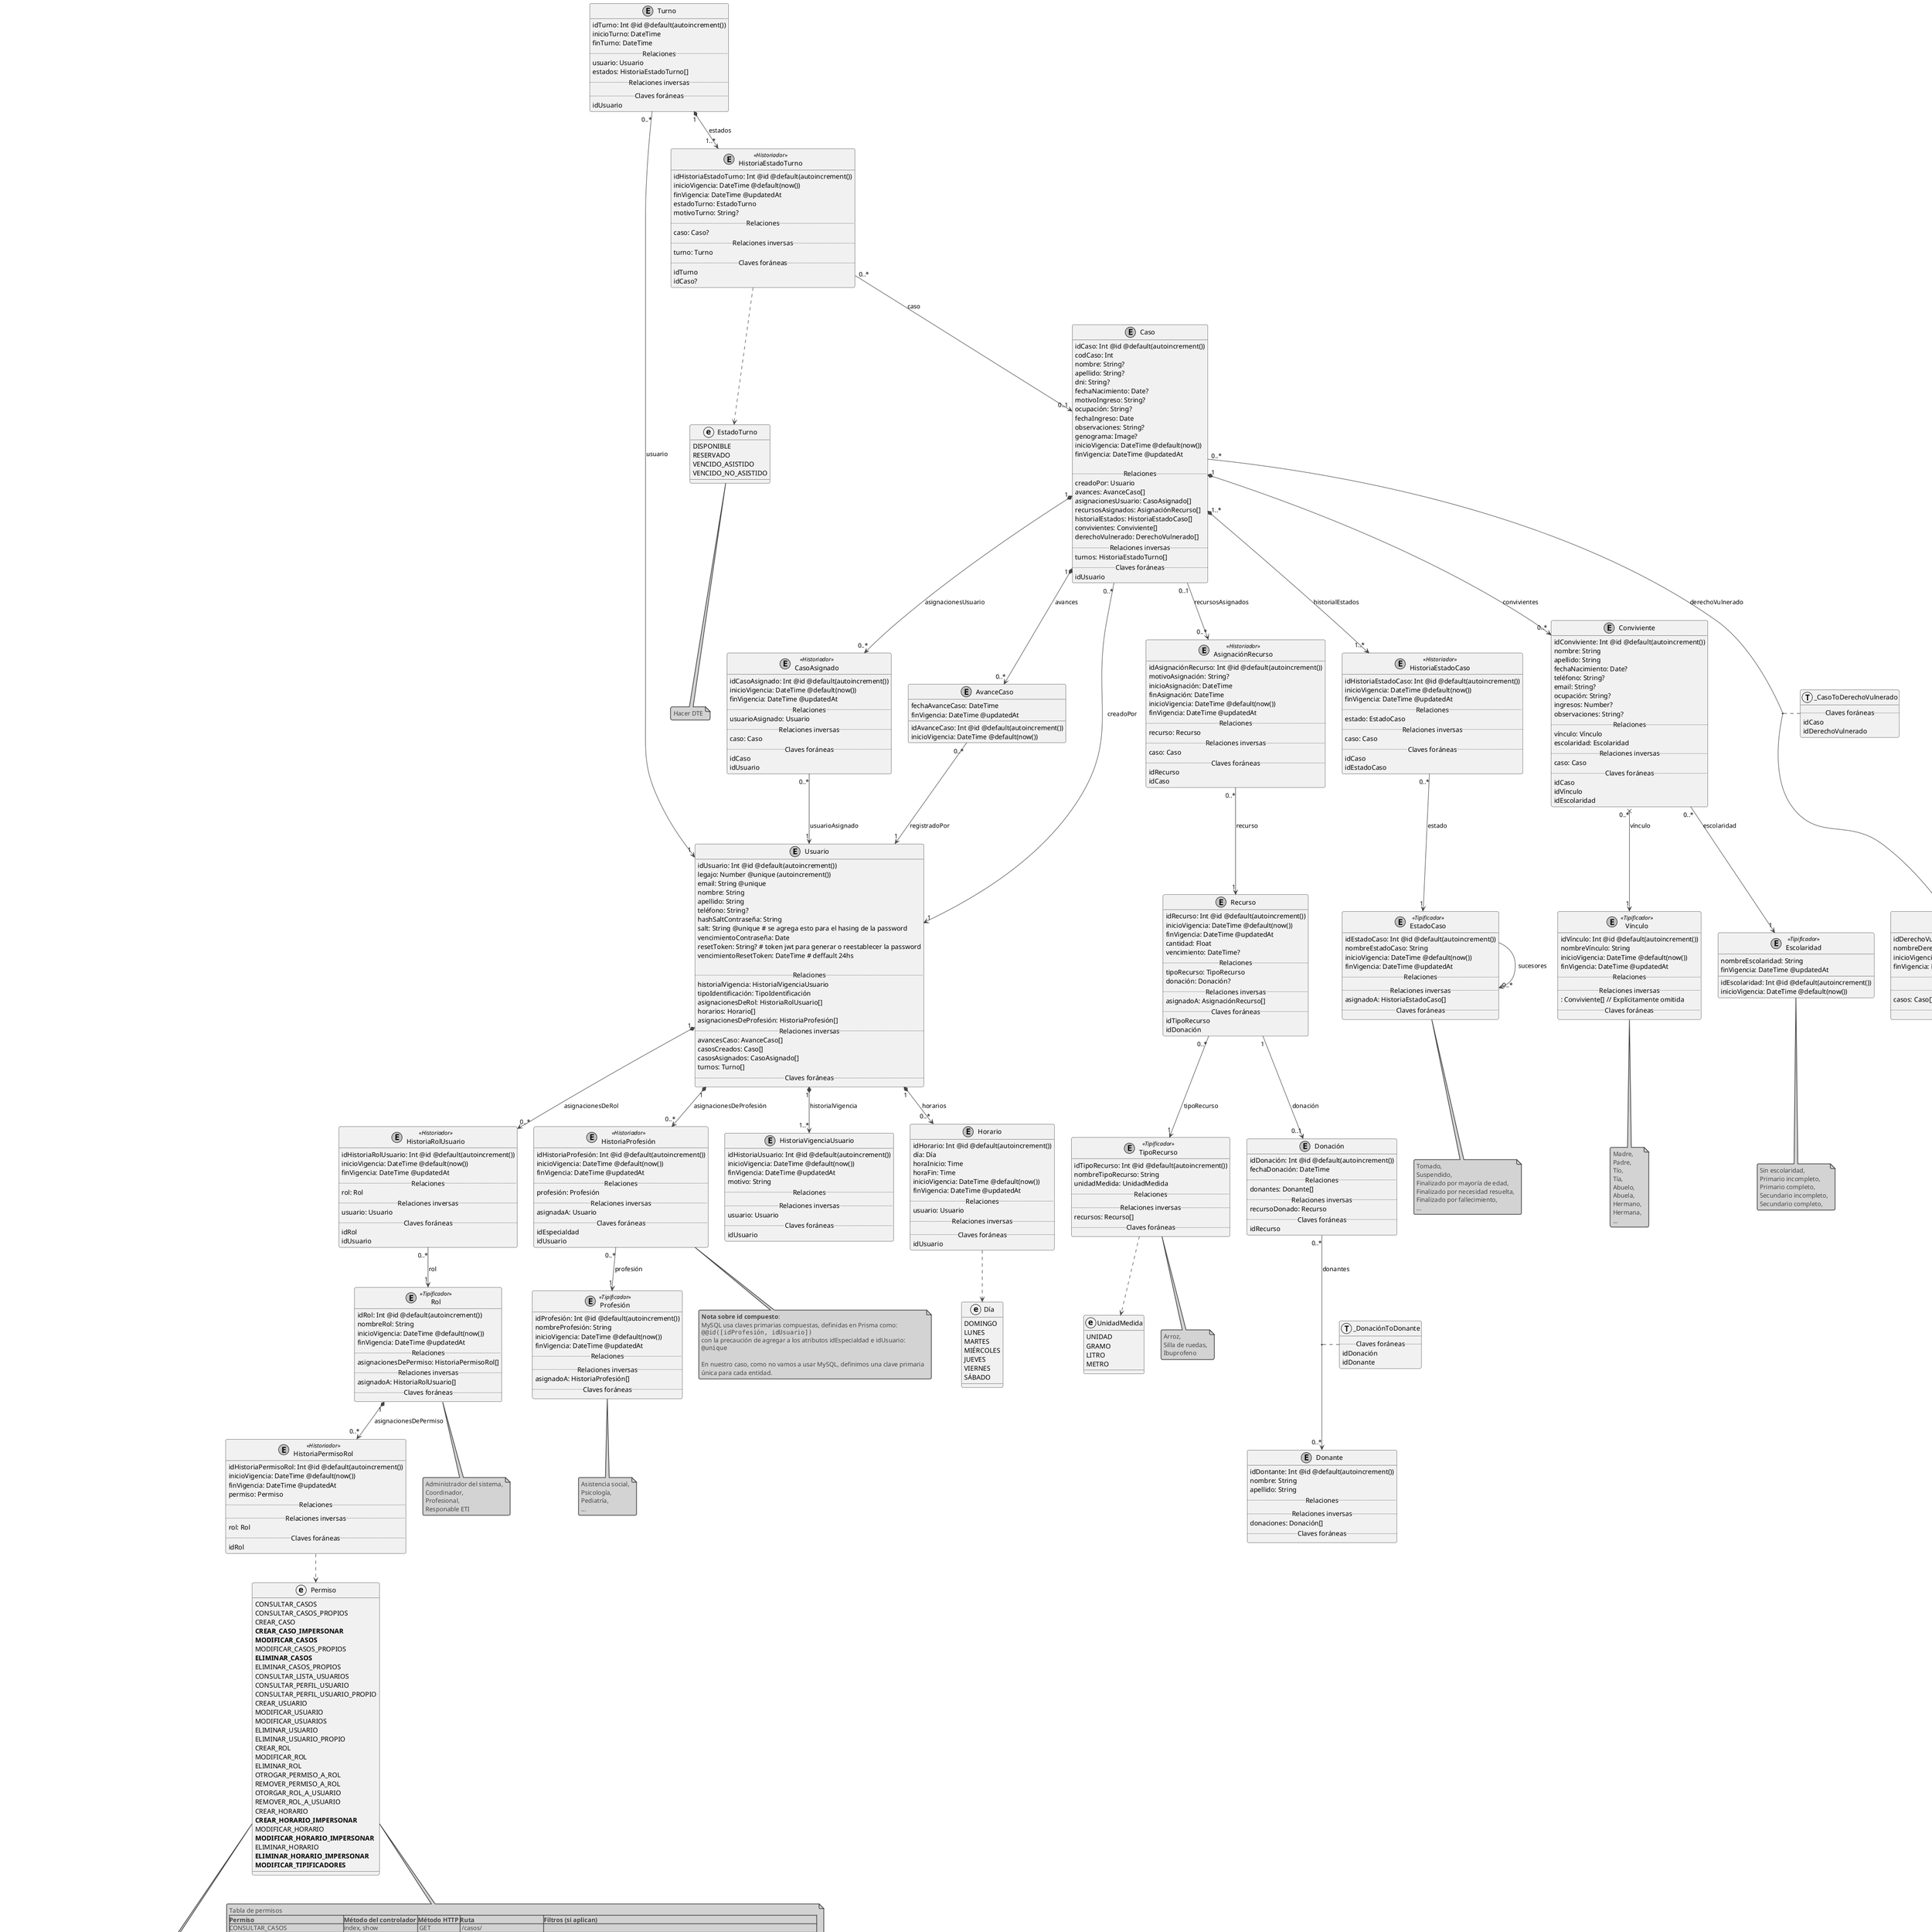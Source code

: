 @startuml DiagramaClases

!theme vibrant
skinparam monochrome true

' -----------------------------------------------------------------------------
' | La idea de estas líneas es unir las notas con línea de trazos y mantener  |
' | los circle spots, pero parece que no funciona como esperaba. Van a quedar |
' | las notas con el conector raro nomás.                                     |
' -----------------------------------------------------------------------------

' skinparam style strictuml
' show circle

' -----------------------------------------------------------------------------
' | La alternativa hubiera sido cambiar los spots por estereotipos, como por  |
' | ejemplo, <<entity>>, <<enum>> y <<table>>.                                |
' -----------------------------------------------------------------------------

' -----------------------------------------------------------------------------
' | Entidades                                                                 |
' -----------------------------------------------------------------------------

entity Usuario {
  idUsuario: Int @id @default(autoincrement())
' identificación: String @unique $identificación
  legajo: Number @unique (autoincrement())
  email: String @unique
  nombre: String
  apellido: String
  teléfono: String?
  hashSaltContraseña: String
  salt: String @unique # se agrega esto para el hasing de la password
  vencimientoContraseña: Date
  resetToken: String? # token jwt para generar o reestablecer la password
  vencimientoResetToken: DateTime # deffault 24hs

  .. Relaciones ..
  historialVigencia: HistorialVigenciaUsuario
  tipoIdentificación: TipoIdentificación
  asignacionesDeRol: HistoriaRolUsuario[]
  horarios: Horario[]
  asignacionesDeProfesión: HistoriaProfesión[]
  .. Relaciones inversas ..
  avancesCaso: AvanceCaso[]
  casosCreados: Caso[]
  casosAsignados: CasoAsignado[]
  turnos: Turno[]
  .. Claves foráneas ..
}
entity HistoriaVigenciaUsuario {
  idHistoriaUsuario: Int @id @default(autoincrement())
  inicioVigencia: DateTime @default(now())
  finVigencia: DateTime @updatedAt
  motivo: String 
  .. Relaciones ..
  .. Relaciones inversas ..
  usuario: Usuario
  .. Claves foráneas ..
  idUsuario
}
entity TipoIdentificación << Tipificador >> $identificación {
  idTipoIdentificación
  nombreIdentificación
  .. Relaciones ..
  .. Relaciones inversas ..
  : Usuario[] // Explícitamente omitida
  .. Claves foráneas ..
}
entity HistoriaEstadoTurno << Historiador >> {
  idHistoriaEstadoTurno: Int @id @default(autoincrement())
  inicioVigencia: DateTime @default(now())
  finVigencia: DateTime @updatedAt
  estadoTurno: EstadoTurno
  motivoTurno: String?
  .. Relaciones ..
  caso: Caso?
  .. Relaciones inversas ..
  turno: Turno
  .. Claves foráneas ..
  idTurno
  idCaso?
}
entity Turno {
  idTurno: Int @id @default(autoincrement())
  inicioTurno: DateTime
  finTurno: DateTime
  .. Relaciones ..
  usuario: Usuario
  estados: HistoriaEstadoTurno[]
  .. Relaciones inversas ..
  .. Claves foráneas ..
  idUsuario
}
entity Horario {
  idHorario: Int @id @default(autoincrement())
  día: Día
  horaInicio: Time
  horaFin: Time
  inicioVigencia: DateTime @default(now())
  finVigencia: DateTime @updatedAt
  .. Relaciones ..
  usuario: Usuario
  .. Relaciones inversas ..
  .. Claves foráneas ..
  idUsuario
}
entity CasoAsignado << Historiador >> {
  idCasoAsignado: Int @id @default(autoincrement())
  inicioVigencia: DateTime @default(now())
  finVigencia: DateTime @updatedAt
  .. Relaciones ..
  usuarioAsignado: Usuario
  .. Relaciones inversas ..
  caso: Caso
  .. Claves foráneas ..
  idCaso
  idUsuario
}
entity HistoriaRolUsuario << Historiador >> {
  idHistoriaRolUsuario: Int @id @default(autoincrement())
  inicioVigencia: DateTime @default(now())
  finVigencia: DateTime @updatedAt
  .. Relaciones ..
  rol: Rol
  .. Relaciones inversas ..
  usuario: Usuario
  .. Claves foráneas ..
  idRol
  idUsuario
}
entity HistoriaPermisoRol << Historiador >> {
  idHistoriaPermisoRol: Int @id @default(autoincrement())
  inicioVigencia: DateTime @default(now())
  finVigencia: DateTime @updatedAt
  permiso: Permiso
  .. Relaciones ..
  .. Relaciones inversas ..
  rol: Rol
  .. Claves foráneas ..
  idRol
}
entity Caso {
  idCaso: Int @id @default(autoincrement())
  codCaso: Int
  nombre: String?
  apellido: String?
  dni: String?
  fechaNacimiento: Date?
  motivoIngreso: String?
  ocupación: String?
  fechaIngreso: Date
  observaciones: String?
  genograma: Image?
  inicioVigencia: DateTime @default(now())
  finVigencia: DateTime @updatedAt

  .. Relaciones ..
  creadoPor: Usuario
  avances: AvanceCaso[]
  asignacionesUsuario: CasoAsignado[]
  recursosAsignados: AsignaciónRecurso[]
  historialEstados: HistoriaEstadoCaso[]
  convivientes: Conviviente[]
  derechoVulnerado: DerechoVulnerado[]
  .. Relaciones inversas ..
  turnos: HistoriaEstadoTurno[]
  .. Claves foráneas ..
  idUsuario
}
entity Recurso {
  idRecurso: Int @id @default(autoincrement())
  inicioVigencia: DateTime @default(now())
  finVigencia: DateTime @updatedAt
  cantidad: Float
  vencimiento: DateTime?
  .. Relaciones ..
  tipoRecurso: TipoRecurso
  donación: Donación?
  .. Relaciones inversas ..
  asignadoA: AsignaciónRecurso[]
  .. Claves foráneas ..
  idTipoRecurso
  idDonación
}
entity AsignaciónRecurso << Historiador >> {
  idAsignaciónRecurso: Int @id @default(autoincrement())
' TODO: PARAMETRIZAR
  motivoAsignación: String?
  inicioAsignación: DateTime
  finAsignación: DateTime
  inicioVigencia: DateTime @default(now())
  finVigencia: DateTime @updatedAt
  .. Relaciones ..
  recurso: Recurso
  .. Relaciones inversas ..
  caso: Caso
  .. Claves foráneas ..
  idRecurso
  idCaso
}
entity HistoriaProfesión << Historiador >> {
  idHistoriaProfesión: Int @id @default(autoincrement())
  inicioVigencia: DateTime @default(now())
  finVigencia: DateTime @updatedAt
  .. Relaciones ..
  profesión: Profesión
  .. Relaciones inversas ..
  asignadaA: Usuario
  .. Claves foráneas ..
  idEspecialdad
  idUsuario
}
entity HistoriaEstadoCaso << Historiador >> {
  idHistoriaEstadoCaso: Int @id @default(autoincrement())
  inicioVigencia: DateTime @default(now())
  finVigencia: DateTime @updatedAt
  .. Relaciones ..
  estado: EstadoCaso
  .. Relaciones inversas ..
  caso: Caso
  .. Claves foráneas ..
  idCaso
  idEstadoCaso
}
entity Donación {
  idDonación: Int @id @default(autoincrement())
  fechaDonación: DateTime
  .. Relaciones ..
  donantes: Donante[]
  .. Relaciones inversas ..
  recursoDonado: Recurso
  .. Claves foráneas ..
  idRecurso
}

entity AvanceCaso {
  idAvanceCaso: Int @id @default(autoincrement())
  fechaAvanceCaso: DateTime
  inicioVigencia: DateTime @default(now())
  finVigencia: DateTime @updatedAt  
}
entity Donante {
  idDontante: Int @id @default(autoincrement())
  nombre: String
  apellido: String
  .. Relaciones ..
  .. Relaciones inversas ..
  donaciones: Donación[]
  .. Claves foráneas ..
}
entity Conviviente {
  idConviviente: Int @id @default(autoincrement())
  nombre: String
  apellido: String
  fechaNacimiento: Date?
  teléfono: String?
  email: String?
  ocupación: String?
  ingresos: Number?
  observaciones: String?
  .. Relaciones ..
  vínculo: Vínculo
  escolaridad: Escolaridad
  .. Relaciones inversas ..
  caso: Caso
  .. Claves foráneas ..
  idCaso
  idVínculo
  idEscolaridad
}
entity EstadoCaso << Tipificador >> {
  idEstadoCaso: Int @id @default(autoincrement())
  nombreEstadoCaso: String
  inicioVigencia: DateTime @default(now())
  finVigencia: DateTime @updatedAt  
  .. Relaciones ..
  .. Relaciones inversas ..
  asignadoA: HistoriaEstadoCaso[]
  .. Claves foráneas ..
}
entity Rol << Tipificador >> {
  idRol: Int @id @default(autoincrement())
  nombreRol: String
  inicioVigencia: DateTime @default(now())
  finVigencia: DateTime @updatedAt  
  .. Relaciones ..
  asignacionesDePermiso: HistoriaPermisoRol[]
  .. Relaciones inversas ..
  asignadoA: HistoriaRolUsuario[]
  .. Claves foráneas ..
}
entity DerechoVulnerado << Tipificador >> {
  idDerechoVulnerado: Int @id @default(autoincrement())
  nombreDerechoVulnerado: String
  inicioVigencia: DateTime @default(now())
  finVigencia: DateTime @updatedAt
  .. Relaciones ..
  .. Relaciones inversas ..
  casos: Caso[]
  .. Claves foráneas ..
}
entity Escolaridad << Tipificador >> {
  idEscolaridad: Int @id @default(autoincrement())
  nombreEscolaridad: String
  inicioVigencia: DateTime @default(now())
  finVigencia: DateTime @updatedAt
}
entity Vínculo << Tipificador >> {
  idVínculo: Int @id @default(autoincrement())
  nombreVínculo: String
  inicioVigencia: DateTime @default(now())
  finVigencia: DateTime @updatedAt
  .. Relaciones ..
  .. Relaciones inversas ..
  : Conviviente[] // Explícitamente omitida
  .. Claves foráneas ..
}
entity Profesión << Tipificador >> {
  idProfesión: Int @id @default(autoincrement())
  nombreProfesión: String
  inicioVigencia: DateTime @default(now())
  finVigencia: DateTime @updatedAt
  .. Relaciones ..
  .. Relaciones inversas ..
  asignadoA: HistoriaProfesión[]
  .. Claves foráneas ..
}
entity TipoRecurso << Tipificador >> {
  idTipoRecurso: Int @id @default(autoincrement())
' esConsumible: Boolean
' esExpirable: Boolean
  nombreTipoRecurso: String
  unidadMedida: UnidadMedida
  .. Relaciones ..
  .. Relaciones inversas ..
  recursos: Recurso[]
  .. Claves foráneas ..
}

' -----------------------------------------------------------------------------
' | Enumeraciones                                                             |
' -----------------------------------------------------------------------------

enum Permiso << (e, 00000000) >> $enum $permisos {
  CONSULTAR_CASOS
  CONSULTAR_CASOS_PROPIOS
  CREAR_CASO
  <b>CREAR_CASO_IMPERSONAR</b>
  <b>MODIFICAR_CASOS</b>
  MODIFICAR_CASOS_PROPIOS
  <b>ELIMINAR_CASOS</b>
  ELIMINAR_CASOS_PROPIOS
  CONSULTAR_LISTA_USUARIOS
  CONSULTAR_PERFIL_USUARIO
  CONSULTAR_PERFIL_USUARIO_PROPIO
  CREAR_USUARIO
  MODIFICAR_USUARIO
  MODIFICAR_USUARIOS
  ELIMINAR_USUARIO
  ELIMINAR_USUARIO_PROPIO
  CREAR_ROL
  MODIFICAR_ROL
  ELIMINAR_ROL
  OTROGAR_PERMISO_A_ROL
  REMOVER_PERMISO_A_ROL
  OTORGAR_ROL_A_USUARIO
  REMOVER_ROL_A_USUARIO
  CREAR_HORARIO
  <b>CREAR_HORARIO_IMPERSONAR</b>
  MODIFICAR_HORARIO
  <b>MODIFICAR_HORARIO_IMPERSONAR</b>
  ELIMINAR_HORARIO
  <b>ELIMINAR_HORARIO_IMPERSONAR</b>
  <b>MODIFICAR_TIPIFICADORES</b>
}
enum EstadoTurno << (e, 00000000) >> $enum {
  DISPONIBLE
  RESERVADO
  VENCIDO_ASISTIDO
  VENCIDO_NO_ASISTIDO
}
enum UnidadMedida << (e, 00000000) >> $enum {
  UNIDAD
  GRAMO
  LITRO
  METRO
}
enum Día << (e, 00000000) >> $enum {
  DOMINGO
  LUNES
  MARTES
  MIÉRCOLES
  JUEVES
  VIERNES
  SÁBADO
}

' -----------------------------------------------------------------------------
' | NOTAS (Instancias tipificadores)                                          |
' -----------------------------------------------------------------------------

note as InstanciasTipoRecurso
Arroz,
Silla de ruedas,
Ibuprofeno
end note
note as InstanciasEscolaridad
Sin escolaridad,
Primario incompleto,
Primario completo,
Secundario incompleto,
Secundario completo,
end note
note as InstanciasDerechoVulnerado
Educación,
Salud,
Vivienda,
...
end note
note as InstanciasProfesión
Asistencia social,
Psicología,
Pediatría,
...
end note
note as InstanciasVínculo
Madre,
Padre,
Tío,
Tía,
Abuelo,
Abuela,
Hermano,
Hermana,
...
end note
note as InstanciasEstadoCaso
Tomado,
Suspendido,
Finalizado por mayoría de edad,
Finalizado por necesidad resuelta,
Finalizado por fallecimiento,
...
end note
note as InstanciasRol
Administrador del sistema,
Coordinador,
Profesional,
Responable ETI
end note

' -----------------------------------------------------------------------------
' | NOTAS (Comentarios)                                                       |
' -----------------------------------------------------------------------------

note as NotaIDCompuesto
**Nota sobre id compuesto**:
MySQL usa claves primarias compuestas, definidas en Prisma como:
""@@id([idProfesión, idUsuario])""
con la precaución de agregar a los atributos idEspecialdad e idUsuario:
""@unique""

En nuestro caso, como no vamos a usar MySQL, definimos una clave primaria
única para cada entidad.
end note
note as NotaTODODTE $enum
Hacer DTE
end note
note as NotaPermisos $permisos $enum
Los permisos en <b>negrita</b> están pensados solo para el administrador.
TODO: Permisos de recursos, donaciones y donantes.
TODO: Completar si aparecen más con las US ...
end note
note as NotaPermisos2 $permisos $enum
Tabla de permisos
|=Permiso |=Método del controlador |=Método HTTP |=Ruta |=Filtros (si aplican)|
|CONSULTAR_CASOS                 |index, show | GET | /casos/ | |
|CONSULTAR_CASOS_PROPIOS         |index, show | GET | /casos/ | idUsuario correspondiente al login |
|CREAR_CASO                      |create | POST | /casos/ | idUsuario correspondiente al login |
|CREAR_CASO_IMPERSONAR           |create | POST | /casos/ | |
|MODIFICAR_CASOS                 |update | PUT | /casos/{id}/ | |
|MODIFICAR_CASOS_PROPIOS         |update | PUT | /casos/{id}/ | idUsuario correspondiente al login |
|ELIMINAR_CASOS                  |destroy | DELETE | /casos/{id}/ | |
|ELIMINAR_CASOS_PROPIOS          |destroy | DELETE | /casos/{id}/ | idUsuario correspondiente al login |
|CONSULTAR_LISTA_USUARIOS        |index | GET | /usuarios/ | |
|CONSULTAR_PERFIL_USUARIO        |show | GET | /usuarios/{id} | |
|CONSULTAR_PERFIL_USUARIO_PROPIO |show | GET | /usuarios/{id} | idUsuario correspondiente al login |
|CREAR_USUARIO                   |create | POST | /usuarios/ | |
|MODIFICAR_USUARIO               |update | PUT | /usuarios/{id}/ | idUsuario correspondiente al login |
|MODIFICAR_USUARIOS              |update | PUT | /usuarios/{id}/ | |
|ELIMINAR_USUARIO                |destroy | DELETE | /usuarios/{id}/ | |
|ELIMINAR_USUARIO_PROPIO         |destroy | DELETE | /usuarios/{id}/ | idUsuario correspondiente al login |
|CREAR_ROL                       |create | POST | /roles/ | |
|MODIFICAR_ROL                   |update | PUT | /roles/{id}/ | |
|ELIMINAR_ROL                    |destroy | DELETE | /roles/{id}/ | idRol distinto a 0, correspondiente al rol de administrador|
|OTROGAR_PERMISO_A_ROL           |create | POST | /roles/{id}/permisos | |
|REMOVER_PERMISO_A_ROL           |update | PUT | /roles/{id}/permisos/ | |
|OTORGAR_ROL_A_USUARIO           |create | POST | usuarios/{id}/roles | |
|REMOVER_ROL_A_USUARIO           |update | PUT | usuarios/{id}/roles/{id}/ | si es el rol de administrador, verificar que idUsuario sea DISTINTO al correspondiente al login  |
|CREAR_HORARIO                   |create | POST | /usuarios/{id}/horarios/ | idUsuario correspondiente al login |
|CREAR_HORARIO_IMPERSONAR        |create | POST | /usuarios/{id}/horarios/ | |
|MODIFICAR_HORARIO               |update | PUT | /usuarios/{id}/horarios/{id}/ | idUsuario correspondiente al login |
|MODIFICAR_HORARIO_IMPERSONAR    |update | PUT | /usuarios/{id}/horarios/{id}/ | |
|ELIMINAR_HORARIO                |destroy | DELETE | /usuarios/{id}/horarios/{id}/ | idUsuario correspondiente al login |
|ELIMINAR_HORARIO_IMPERSONAR     |destroy | DELETE | /usuarios/{id}/horarios/{id}/ | |
|MODIFICAR_TIPIFICADORES         |? | ? | ? | // TODO |
end note

' -----------------------------------------------------------------------------
' | Tablas, generadas por Prisma                                              |
' -----------------------------------------------------------------------------

class _DonaciónToDonante << (T, 00000000) >> {
  .. Claves foráneas ..
  idDonación
  idDonante
}
class _CasoToDerechoVulnerado << (T, 00000000) >> {
  .. Claves foráneas ..
  idCaso
  idDerechoVulnerado
}

' -----------------------------------------------------------------------------
' | Relaciones                                                                |
' -----------------------------------------------------------------------------

Usuario "1" *--> "0..*" Horario: "horarios"
Usuario "1" *--> "1..*" HistoriaVigenciaUsuario: "historialVigencia"
Usuario "0..*" x--> "1" TipoIdentificación: "tipoIdentificación"
Caso "0..*" --> "1" Usuario: "creadoPor"
Caso "1" *--> "0..*" CasoAsignado: "asignacionesUsuario"
CasoAsignado "0..*" --> "1" Usuario: "usuarioAsignado"
Turno "1" *--> "1..*" HistoriaEstadoTurno: "estados"
Turno "0..*" --> "1" Usuario: "usuario"
HistoriaEstadoTurno "0..*" --> "0..1" Caso: "caso"
Recurso "0..*" --> "1" TipoRecurso: "tipoRecurso"
Usuario "1" *--> "0..*" HistoriaRolUsuario: "asignacionesDeRol"
HistoriaRolUsuario "0..*" --> "1" Rol: "rol"
Rol "1" *--> "0..*" HistoriaPermisoRol: "asignacionesDePermiso"
Usuario "1" *--> "0..*" HistoriaProfesión: "asignacionesDeProfesión"
HistoriaProfesión "0..*" --> "1" Profesión: "profesión"
Caso "0..1" --> "0..*" AsignaciónRecurso: "recursosAsignados"
AsignaciónRecurso "0..*" --> "1" Recurso: "recurso"
Recurso "1" --> "0..1" Donación: "donación"
Donación "0..*" --> "0..*" Donante: "donantes"
Caso "0..*" --> "1..*" DerechoVulnerado: "derechoVulnerado"
Conviviente "0..*" x--> "1" Vínculo: "vínculo"
Conviviente "0..*" --> "1" Escolaridad: "escolaridad"
Caso "1" *--> "0..*" Conviviente: "convivientes"
Caso "1" *--> "0..*" AvanceCaso: "avances"
AvanceCaso "0..*" --> "1" Usuario: "registradoPor"
Caso "1..*" *--> "1..*" HistoriaEstadoCaso: "historialEstados"
HistoriaEstadoCaso "0..*" --> "1" EstadoCaso: "estado"
EstadoCaso --> "0..*" EstadoCaso: "sucesores"

HistoriaEstadoTurno ..> EstadoTurno
HistoriaPermisoRol ..> Permiso
Horario ..> Día
TipoRecurso ..> UnidadMedida

TipoRecurso .. InstanciasTipoRecurso
Escolaridad .. InstanciasEscolaridad
DerechoVulnerado .. InstanciasDerechoVulnerado
Profesión .. InstanciasProfesión
Vínculo .. InstanciasVínculo
EstadoCaso .. InstanciasEstadoCaso
Rol .. InstanciasRol
HistoriaProfesión .. NotaIDCompuesto
EstadoTurno .. NotaTODODTE
Permiso .. NotaPermisos
Permiso .. NotaPermisos2


(Donación, Donante) .. _DonaciónToDonante
(Caso, DerechoVulnerado) .. _CasoToDerechoVulnerado

' Esconder enumeraciones
' remove $enum

' Esconder Permisos
' remove $permisos

' Esconder Identificación
remove $identificación

@enduml

